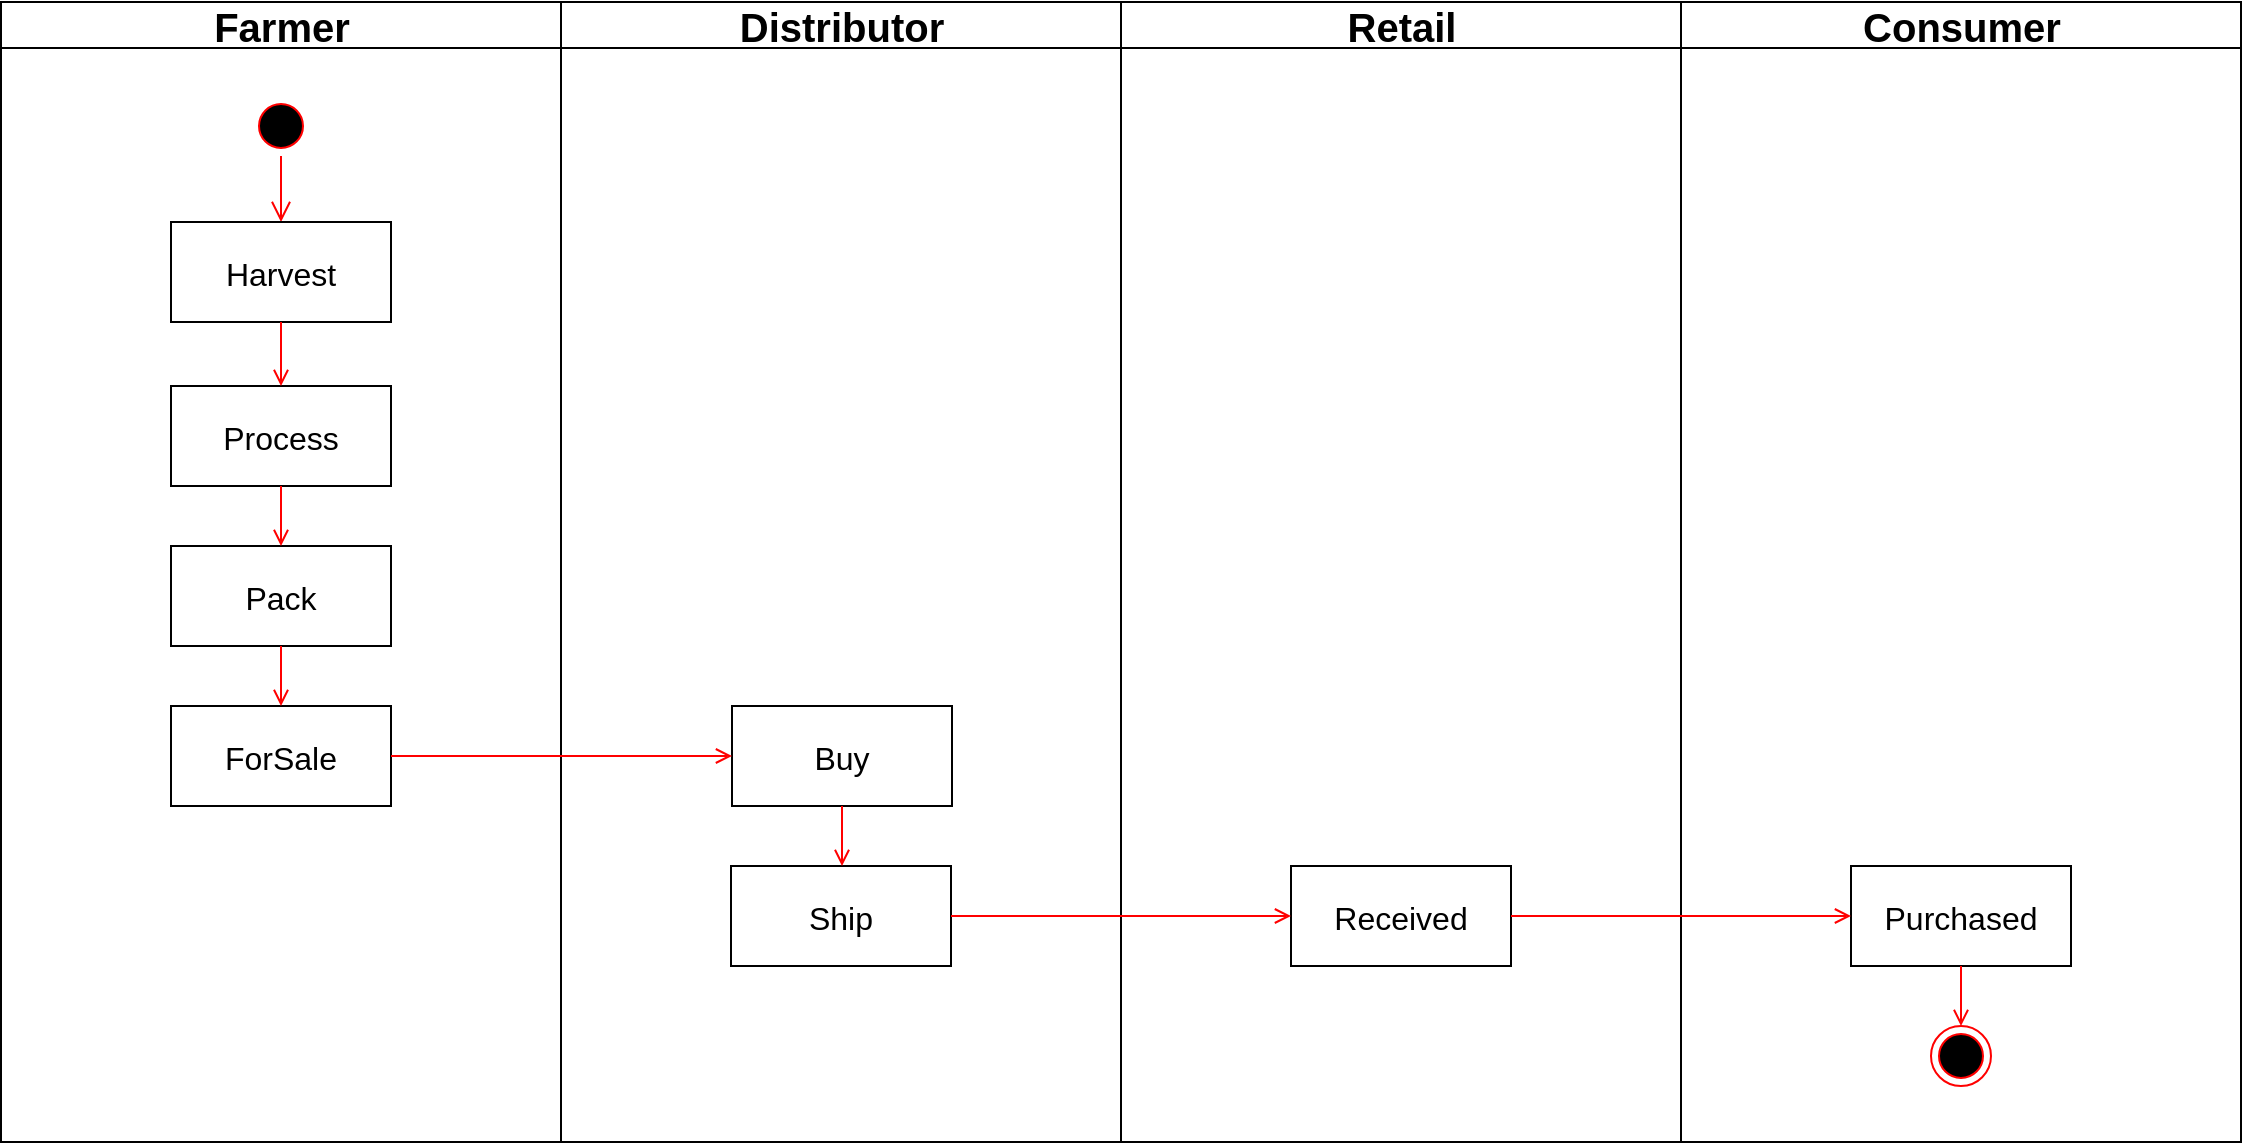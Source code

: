<mxfile version="14.9.8" type="device"><diagram name="Page-1" id="e7e014a7-5840-1c2e-5031-d8a46d1fe8dd"><mxGraphModel dx="1977" dy="1112" grid="1" gridSize="10" guides="1" tooltips="1" connect="1" arrows="1" fold="1" page="1" pageScale="1" pageWidth="1169" pageHeight="826" background="none" math="0" shadow="0"><root><mxCell id="0"/><mxCell id="1" parent="0"/><mxCell id="2" value="Farmer" style="swimlane;whiteSpace=wrap;fontSize=20;" parent="1" vertex="1"><mxGeometry x="164.5" y="128" width="280" height="570" as="geometry"/></mxCell><mxCell id="5" value="" style="ellipse;shape=startState;fillColor=#000000;strokeColor=#ff0000;" parent="2" vertex="1"><mxGeometry x="125" y="47" width="30" height="30" as="geometry"/></mxCell><mxCell id="6" value="" style="edgeStyle=elbowEdgeStyle;elbow=horizontal;verticalAlign=bottom;endArrow=open;endSize=8;strokeColor=#FF0000;endFill=1;rounded=0" parent="2" source="5" target="7" edge="1"><mxGeometry x="125" y="40" as="geometry"><mxPoint x="140" y="110" as="targetPoint"/></mxGeometry></mxCell><mxCell id="7" value="Harvest" style="fontSize=16;" parent="2" vertex="1"><mxGeometry x="85" y="110" width="110" height="50" as="geometry"/></mxCell><mxCell id="8" value="Process" style="fontSize=16;" parent="2" vertex="1"><mxGeometry x="85" y="192" width="110" height="50" as="geometry"/></mxCell><mxCell id="9" value="" style="endArrow=open;strokeColor=#FF0000;endFill=1;rounded=0" parent="2" source="7" target="8" edge="1"><mxGeometry relative="1" as="geometry"/></mxCell><mxCell id="10" value="Pack" style="fontSize=16;" parent="2" vertex="1"><mxGeometry x="85" y="272" width="110" height="50" as="geometry"/></mxCell><mxCell id="11" value="" style="endArrow=open;strokeColor=#FF0000;endFill=1;rounded=0" parent="2" source="8" target="10" edge="1"><mxGeometry relative="1" as="geometry"/></mxCell><mxCell id="osw09iTz2k3vKjDtz23w-48" value="ForSale" style="fontSize=16;" vertex="1" parent="2"><mxGeometry x="85" y="352" width="110" height="50" as="geometry"/></mxCell><mxCell id="osw09iTz2k3vKjDtz23w-51" value="" style="endArrow=open;strokeColor=#FF0000;endFill=1;rounded=0;entryX=0.5;entryY=0;entryDx=0;entryDy=0;exitX=0.5;exitY=1;exitDx=0;exitDy=0;" edge="1" parent="2" source="10" target="osw09iTz2k3vKjDtz23w-48"><mxGeometry relative="1" as="geometry"><mxPoint x="150" y="252" as="sourcePoint"/><mxPoint x="150" y="282" as="targetPoint"/></mxGeometry></mxCell><mxCell id="3" value="Distributor" style="swimlane;whiteSpace=wrap;fontSize=20;" parent="1" vertex="1"><mxGeometry x="444.5" y="128" width="280" height="570" as="geometry"/></mxCell><mxCell id="17" value="" style="endArrow=open;strokeColor=#FF0000;endFill=1;rounded=0" parent="3" target="16" edge="1"><mxGeometry relative="1" as="geometry"><mxPoint x="75" y="160" as="sourcePoint"/></mxGeometry></mxCell><mxCell id="18" value="Buy" style="fontSize=16;" parent="3" vertex="1"><mxGeometry x="85.5" y="352" width="110" height="50" as="geometry"/></mxCell><mxCell id="osw09iTz2k3vKjDtz23w-52" value="Ship" style="fontSize=16;" vertex="1" parent="3"><mxGeometry x="85" y="432" width="110" height="50" as="geometry"/></mxCell><mxCell id="4" value="Retail" style="swimlane;whiteSpace=wrap;fontSize=20;" parent="1" vertex="1"><mxGeometry x="724.5" y="128" width="280" height="570" as="geometry"/></mxCell><mxCell id="33" value="Received" style="fontSize=16;" parent="4" vertex="1"><mxGeometry x="85" y="432" width="110" height="50" as="geometry"/></mxCell><mxCell id="20" value="" style="endArrow=open;strokeColor=#FF0000;endFill=1;rounded=0;exitX=1;exitY=0.5;exitDx=0;exitDy=0;" parent="1" source="osw09iTz2k3vKjDtz23w-48" target="18" edge="1"><mxGeometry relative="1" as="geometry"/></mxCell><mxCell id="osw09iTz2k3vKjDtz23w-41" value="Consumer" style="swimlane;whiteSpace=wrap;fontSize=20;" vertex="1" parent="1"><mxGeometry x="1004.5" y="128" width="280" height="570" as="geometry"/></mxCell><mxCell id="osw09iTz2k3vKjDtz23w-42" value="Purchased" style="fontSize=16;" vertex="1" parent="osw09iTz2k3vKjDtz23w-41"><mxGeometry x="85" y="432" width="110" height="50" as="geometry"/></mxCell><mxCell id="osw09iTz2k3vKjDtz23w-45" value="" style="ellipse;shape=endState;fillColor=#000000;strokeColor=#ff0000" vertex="1" parent="osw09iTz2k3vKjDtz23w-41"><mxGeometry x="125" y="512" width="30" height="30" as="geometry"/></mxCell><mxCell id="osw09iTz2k3vKjDtz23w-46" value="" style="endArrow=open;strokeColor=#FF0000;endFill=1;rounded=0" edge="1" parent="osw09iTz2k3vKjDtz23w-41" source="osw09iTz2k3vKjDtz23w-42" target="osw09iTz2k3vKjDtz23w-45"><mxGeometry relative="1" as="geometry"/></mxCell><mxCell id="osw09iTz2k3vKjDtz23w-53" value="" style="endArrow=open;strokeColor=#FF0000;endFill=1;rounded=0;exitX=0.5;exitY=1;exitDx=0;exitDy=0;" edge="1" parent="1" source="18"><mxGeometry relative="1" as="geometry"><mxPoint x="314.5" y="460" as="sourcePoint"/><mxPoint x="585" y="560" as="targetPoint"/></mxGeometry></mxCell><mxCell id="37" value="" style="edgeStyle=none;strokeColor=#FF0000;endArrow=open;endFill=1;rounded=0;exitX=1;exitY=0.5;exitDx=0;exitDy=0;" parent="1" target="33" edge="1" source="osw09iTz2k3vKjDtz23w-52"><mxGeometry width="100" height="100" relative="1" as="geometry"><mxPoint x="694.5" y="557.5" as="sourcePoint"/><mxPoint x="814.5" y="557.5" as="targetPoint"/></mxGeometry></mxCell><mxCell id="osw09iTz2k3vKjDtz23w-44" value="" style="edgeStyle=none;strokeColor=#FF0000;endArrow=open;endFill=1;rounded=0;exitX=1;exitY=0.5;exitDx=0;exitDy=0;" edge="1" parent="1" target="osw09iTz2k3vKjDtz23w-42" source="33"><mxGeometry width="100" height="100" relative="1" as="geometry"><mxPoint x="974.5" y="557.5" as="sourcePoint"/><mxPoint x="1094.5" y="557.5" as="targetPoint"/></mxGeometry></mxCell></root></mxGraphModel></diagram></mxfile>